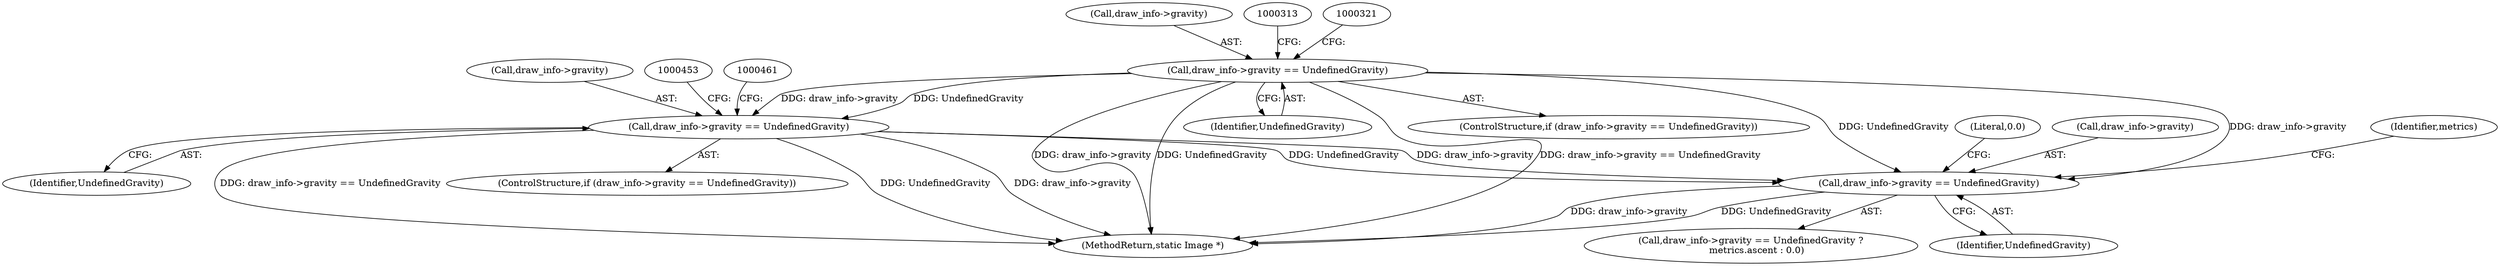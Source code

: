 digraph "0_ImageMagick_0474237508f39c4f783208123431815f1ededb76@pointer" {
"1000447" [label="(Call,draw_info->gravity == UndefinedGravity)"];
"1000307" [label="(Call,draw_info->gravity == UndefinedGravity)"];
"1000779" [label="(Call,draw_info->gravity == UndefinedGravity)"];
"1000447" [label="(Call,draw_info->gravity == UndefinedGravity)"];
"1000783" [label="(Identifier,UndefinedGravity)"];
"1000787" [label="(Literal,0.0)"];
"1000446" [label="(ControlStructure,if (draw_info->gravity == UndefinedGravity))"];
"1000778" [label="(Call,draw_info->gravity == UndefinedGravity ?\n    metrics.ascent : 0.0)"];
"1000311" [label="(Identifier,UndefinedGravity)"];
"1000780" [label="(Call,draw_info->gravity)"];
"1000779" [label="(Call,draw_info->gravity == UndefinedGravity)"];
"1000306" [label="(ControlStructure,if (draw_info->gravity == UndefinedGravity))"];
"1000308" [label="(Call,draw_info->gravity)"];
"1000785" [label="(Identifier,metrics)"];
"1000451" [label="(Identifier,UndefinedGravity)"];
"1000842" [label="(MethodReturn,static Image *)"];
"1000307" [label="(Call,draw_info->gravity == UndefinedGravity)"];
"1000448" [label="(Call,draw_info->gravity)"];
"1000447" -> "1000446"  [label="AST: "];
"1000447" -> "1000451"  [label="CFG: "];
"1000448" -> "1000447"  [label="AST: "];
"1000451" -> "1000447"  [label="AST: "];
"1000453" -> "1000447"  [label="CFG: "];
"1000461" -> "1000447"  [label="CFG: "];
"1000447" -> "1000842"  [label="DDG: draw_info->gravity == UndefinedGravity"];
"1000447" -> "1000842"  [label="DDG: UndefinedGravity"];
"1000447" -> "1000842"  [label="DDG: draw_info->gravity"];
"1000307" -> "1000447"  [label="DDG: draw_info->gravity"];
"1000307" -> "1000447"  [label="DDG: UndefinedGravity"];
"1000447" -> "1000779"  [label="DDG: draw_info->gravity"];
"1000447" -> "1000779"  [label="DDG: UndefinedGravity"];
"1000307" -> "1000306"  [label="AST: "];
"1000307" -> "1000311"  [label="CFG: "];
"1000308" -> "1000307"  [label="AST: "];
"1000311" -> "1000307"  [label="AST: "];
"1000313" -> "1000307"  [label="CFG: "];
"1000321" -> "1000307"  [label="CFG: "];
"1000307" -> "1000842"  [label="DDG: UndefinedGravity"];
"1000307" -> "1000842"  [label="DDG: draw_info->gravity == UndefinedGravity"];
"1000307" -> "1000842"  [label="DDG: draw_info->gravity"];
"1000307" -> "1000779"  [label="DDG: draw_info->gravity"];
"1000307" -> "1000779"  [label="DDG: UndefinedGravity"];
"1000779" -> "1000778"  [label="AST: "];
"1000779" -> "1000783"  [label="CFG: "];
"1000780" -> "1000779"  [label="AST: "];
"1000783" -> "1000779"  [label="AST: "];
"1000785" -> "1000779"  [label="CFG: "];
"1000787" -> "1000779"  [label="CFG: "];
"1000779" -> "1000842"  [label="DDG: draw_info->gravity"];
"1000779" -> "1000842"  [label="DDG: UndefinedGravity"];
}
